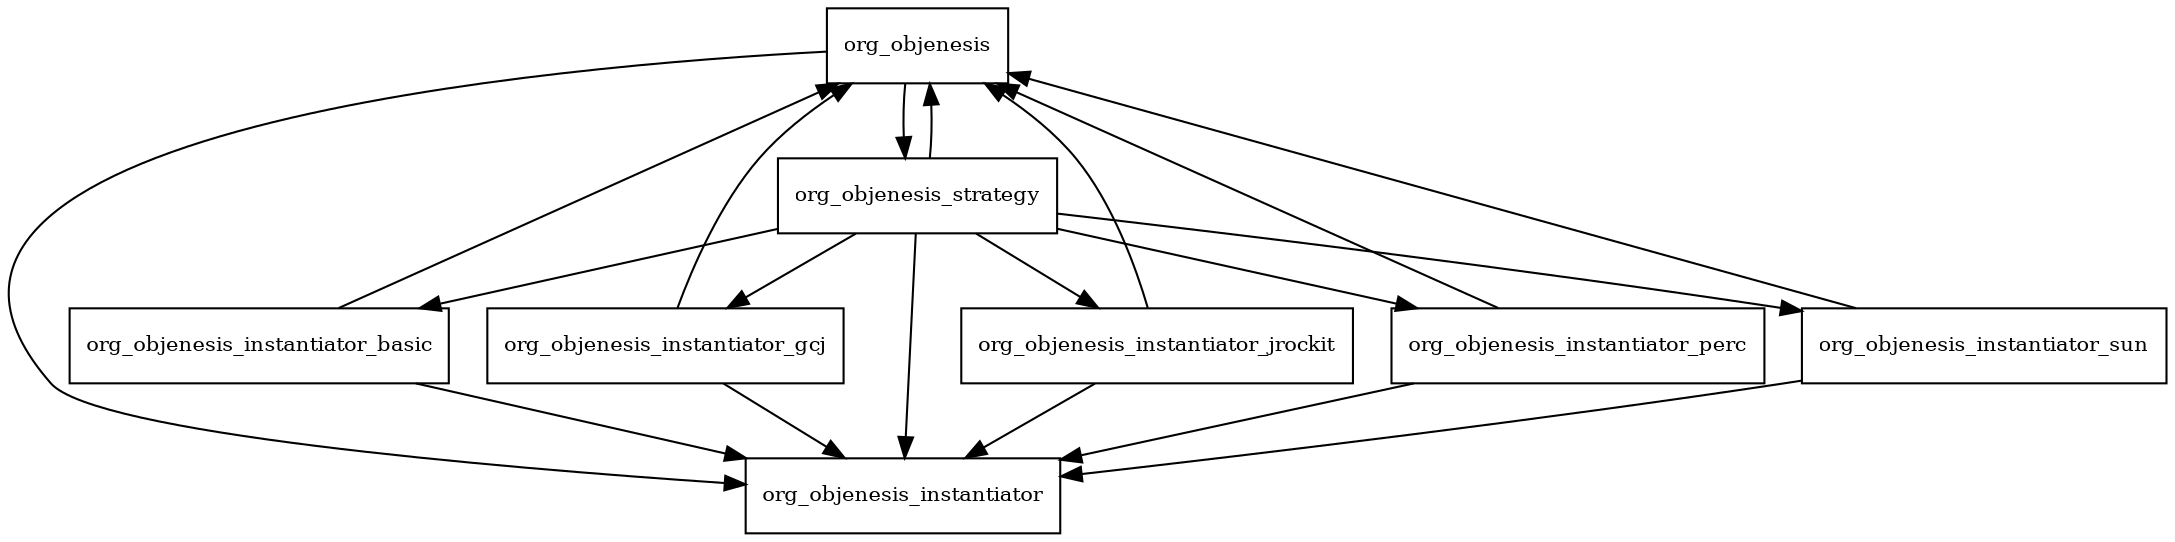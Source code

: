 digraph objenesis_1_2_package_dependencies {
  node [shape = box, fontsize=10.0];
  org_objenesis -> org_objenesis_instantiator;
  org_objenesis -> org_objenesis_strategy;
  org_objenesis_instantiator_basic -> org_objenesis;
  org_objenesis_instantiator_basic -> org_objenesis_instantiator;
  org_objenesis_instantiator_gcj -> org_objenesis;
  org_objenesis_instantiator_gcj -> org_objenesis_instantiator;
  org_objenesis_instantiator_jrockit -> org_objenesis;
  org_objenesis_instantiator_jrockit -> org_objenesis_instantiator;
  org_objenesis_instantiator_perc -> org_objenesis;
  org_objenesis_instantiator_perc -> org_objenesis_instantiator;
  org_objenesis_instantiator_sun -> org_objenesis;
  org_objenesis_instantiator_sun -> org_objenesis_instantiator;
  org_objenesis_strategy -> org_objenesis;
  org_objenesis_strategy -> org_objenesis_instantiator;
  org_objenesis_strategy -> org_objenesis_instantiator_basic;
  org_objenesis_strategy -> org_objenesis_instantiator_gcj;
  org_objenesis_strategy -> org_objenesis_instantiator_jrockit;
  org_objenesis_strategy -> org_objenesis_instantiator_perc;
  org_objenesis_strategy -> org_objenesis_instantiator_sun;
}
